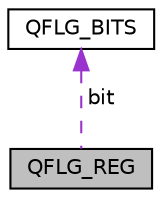 digraph "QFLG_REG"
{
  edge [fontname="Helvetica",fontsize="10",labelfontname="Helvetica",labelfontsize="10"];
  node [fontname="Helvetica",fontsize="10",shape=record];
  Node1 [label="QFLG_REG",height=0.2,width=0.4,color="black", fillcolor="grey75", style="filled", fontcolor="black"];
  Node2 -> Node1 [dir="back",color="darkorchid3",fontsize="10",style="dashed",label=" bit" ];
  Node2 [label="QFLG_BITS",height=0.2,width=0.4,color="black", fillcolor="white", style="filled",URL="$struct_q_f_l_g___b_i_t_s.html"];
}
